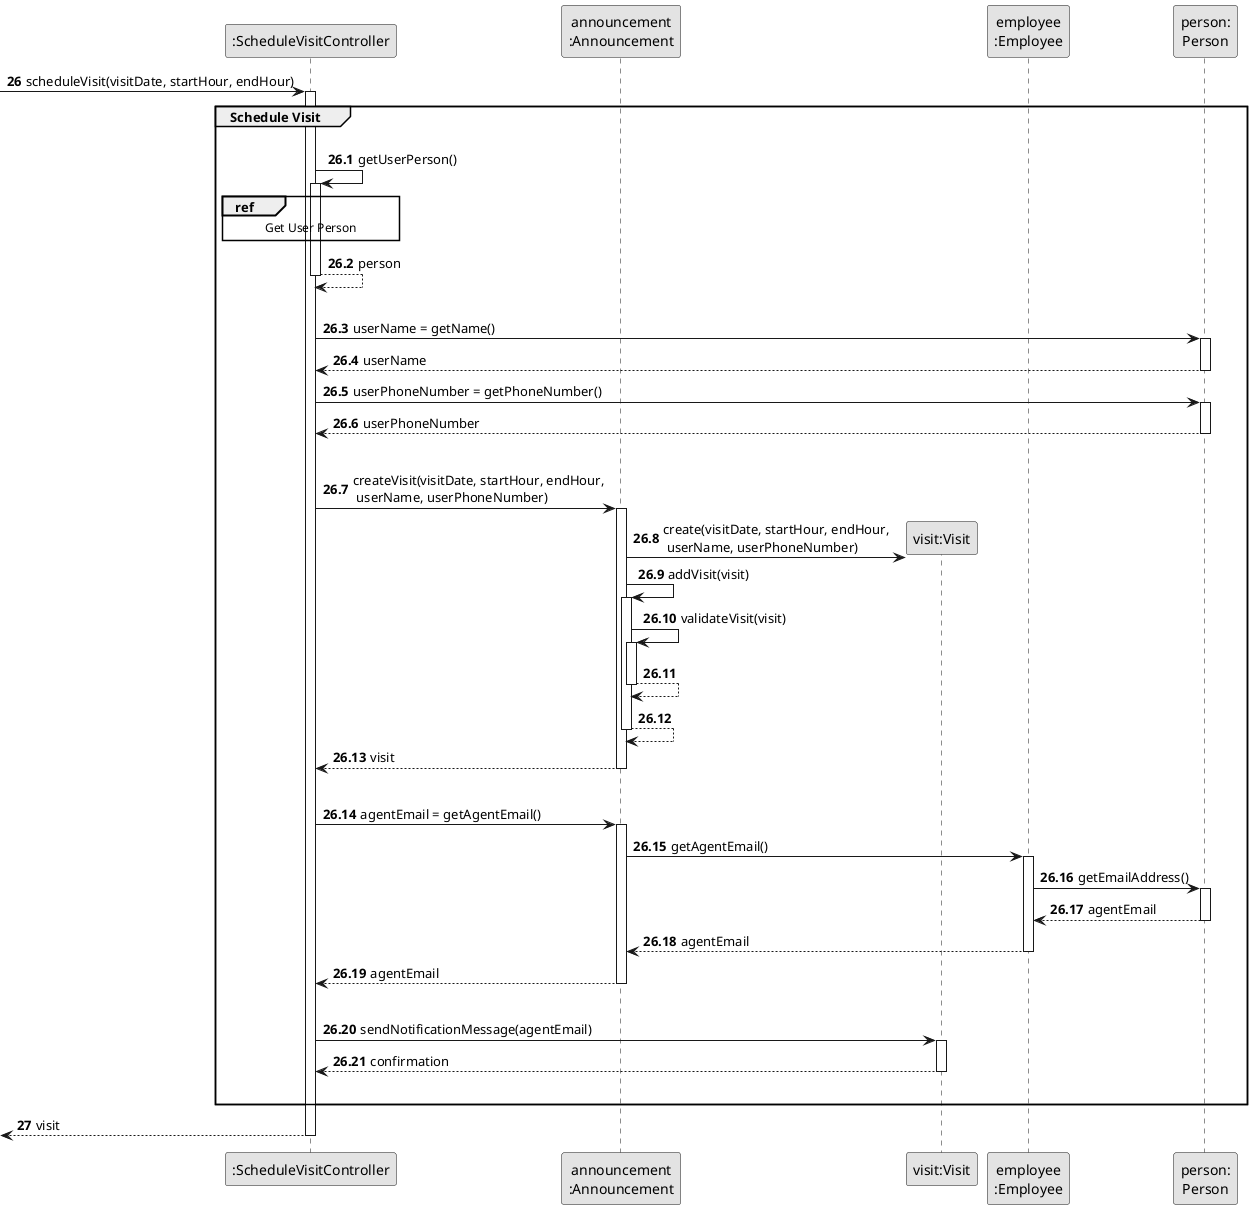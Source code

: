 @startuml
skinparam monochrome true
skinparam packageStyle rectangle
skinparam shadowing false

participant ":ScheduleVisitController" as CTRL
participant "announcement\n:Announcement" as ANNOUNCE
participant "visit:Visit" as VST
participant "employee\n:Employee" as EMP
participant "person:\nPerson" as PERSON


autonumber 26

    -> CTRL : scheduleVisit(visitDate, startHour, endHour)
    activate CTRL

    autonumber 26.1

    group Schedule Visit
   |||
           CTRL -> CTRL : getUserPerson()
           activate CTRL
               ref over CTRL
                   Get User Person
               end ref
               CTRL --> CTRL : person
           deactivate CTRL
|||
    CTRL -> PERSON : userName = getName()
    activate PERSON

        PERSON --> CTRL : userName
    deactivate PERSON


    CTRL -> PERSON : userPhoneNumber = getPhoneNumber()
    activate PERSON

        PERSON --> CTRL : userPhoneNumber
    deactivate PERSON
|||
    CTRL -> ANNOUNCE : createVisit(visitDate, startHour, endHour,\n userName, userPhoneNumber)
    activate ANNOUNCE

    ANNOUNCE -> VST** : create(visitDate, startHour, endHour,\n userName, userPhoneNumber)

     ANNOUNCE -> ANNOUNCE : addVisit(visit)
     activate ANNOUNCE

     ANNOUNCE -> ANNOUNCE : validateVisit(visit)
     activate ANNOUNCE

        ANNOUNCE --> ANNOUNCE
     deactivate ANNOUNCE

     ANNOUNCE --> ANNOUNCE
     deactivate ANNOUNCE

        ANNOUNCE --> CTRL : visit
    deactivate ANNOUNCE
|||
    CTRL -> ANNOUNCE: agentEmail = getAgentEmail()
    activate ANNOUNCE

    ANNOUNCE -> EMP : getAgentEmail()
    activate EMP

    EMP -> PERSON : getEmailAddress()
    activate PERSON

       PERSON --> EMP : agentEmail
    deactivate PERSON

       EMP --> ANNOUNCE : agentEmail
    deactivate EMP

       ANNOUNCE --> CTRL : agentEmail
    deactivate ANNOUNCE
|||
    CTRL -> VST : sendNotificationMessage(agentEmail)
    activate VST

        VST --> CTRL : confirmation
    deactivate VST
|||
    end group

    autonumber 27
        <-- CTRL : visit
    deactivate CTRL

@enduml